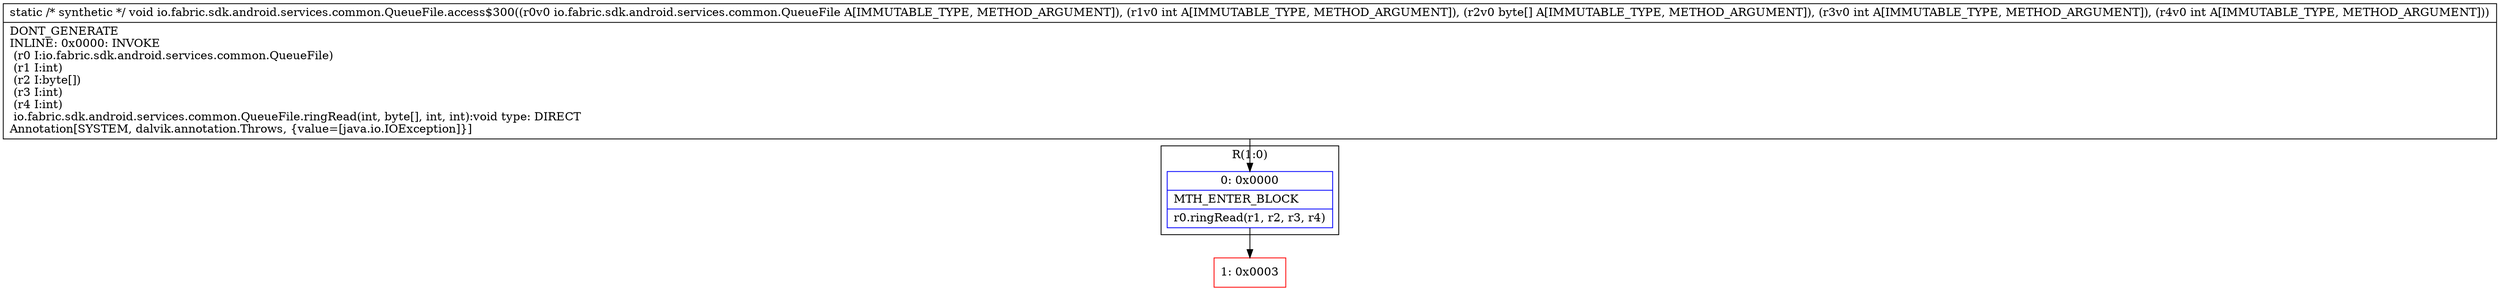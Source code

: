 digraph "CFG forio.fabric.sdk.android.services.common.QueueFile.access$300(Lio\/fabric\/sdk\/android\/services\/common\/QueueFile;I[BII)V" {
subgraph cluster_Region_185738858 {
label = "R(1:0)";
node [shape=record,color=blue];
Node_0 [shape=record,label="{0\:\ 0x0000|MTH_ENTER_BLOCK\l|r0.ringRead(r1, r2, r3, r4)\l}"];
}
Node_1 [shape=record,color=red,label="{1\:\ 0x0003}"];
MethodNode[shape=record,label="{static \/* synthetic *\/ void io.fabric.sdk.android.services.common.QueueFile.access$300((r0v0 io.fabric.sdk.android.services.common.QueueFile A[IMMUTABLE_TYPE, METHOD_ARGUMENT]), (r1v0 int A[IMMUTABLE_TYPE, METHOD_ARGUMENT]), (r2v0 byte[] A[IMMUTABLE_TYPE, METHOD_ARGUMENT]), (r3v0 int A[IMMUTABLE_TYPE, METHOD_ARGUMENT]), (r4v0 int A[IMMUTABLE_TYPE, METHOD_ARGUMENT]))  | DONT_GENERATE\lINLINE: 0x0000: INVOKE  \l  (r0 I:io.fabric.sdk.android.services.common.QueueFile)\l  (r1 I:int)\l  (r2 I:byte[])\l  (r3 I:int)\l  (r4 I:int)\l io.fabric.sdk.android.services.common.QueueFile.ringRead(int, byte[], int, int):void type: DIRECT\lAnnotation[SYSTEM, dalvik.annotation.Throws, \{value=[java.io.IOException]\}]\l}"];
MethodNode -> Node_0;
Node_0 -> Node_1;
}

